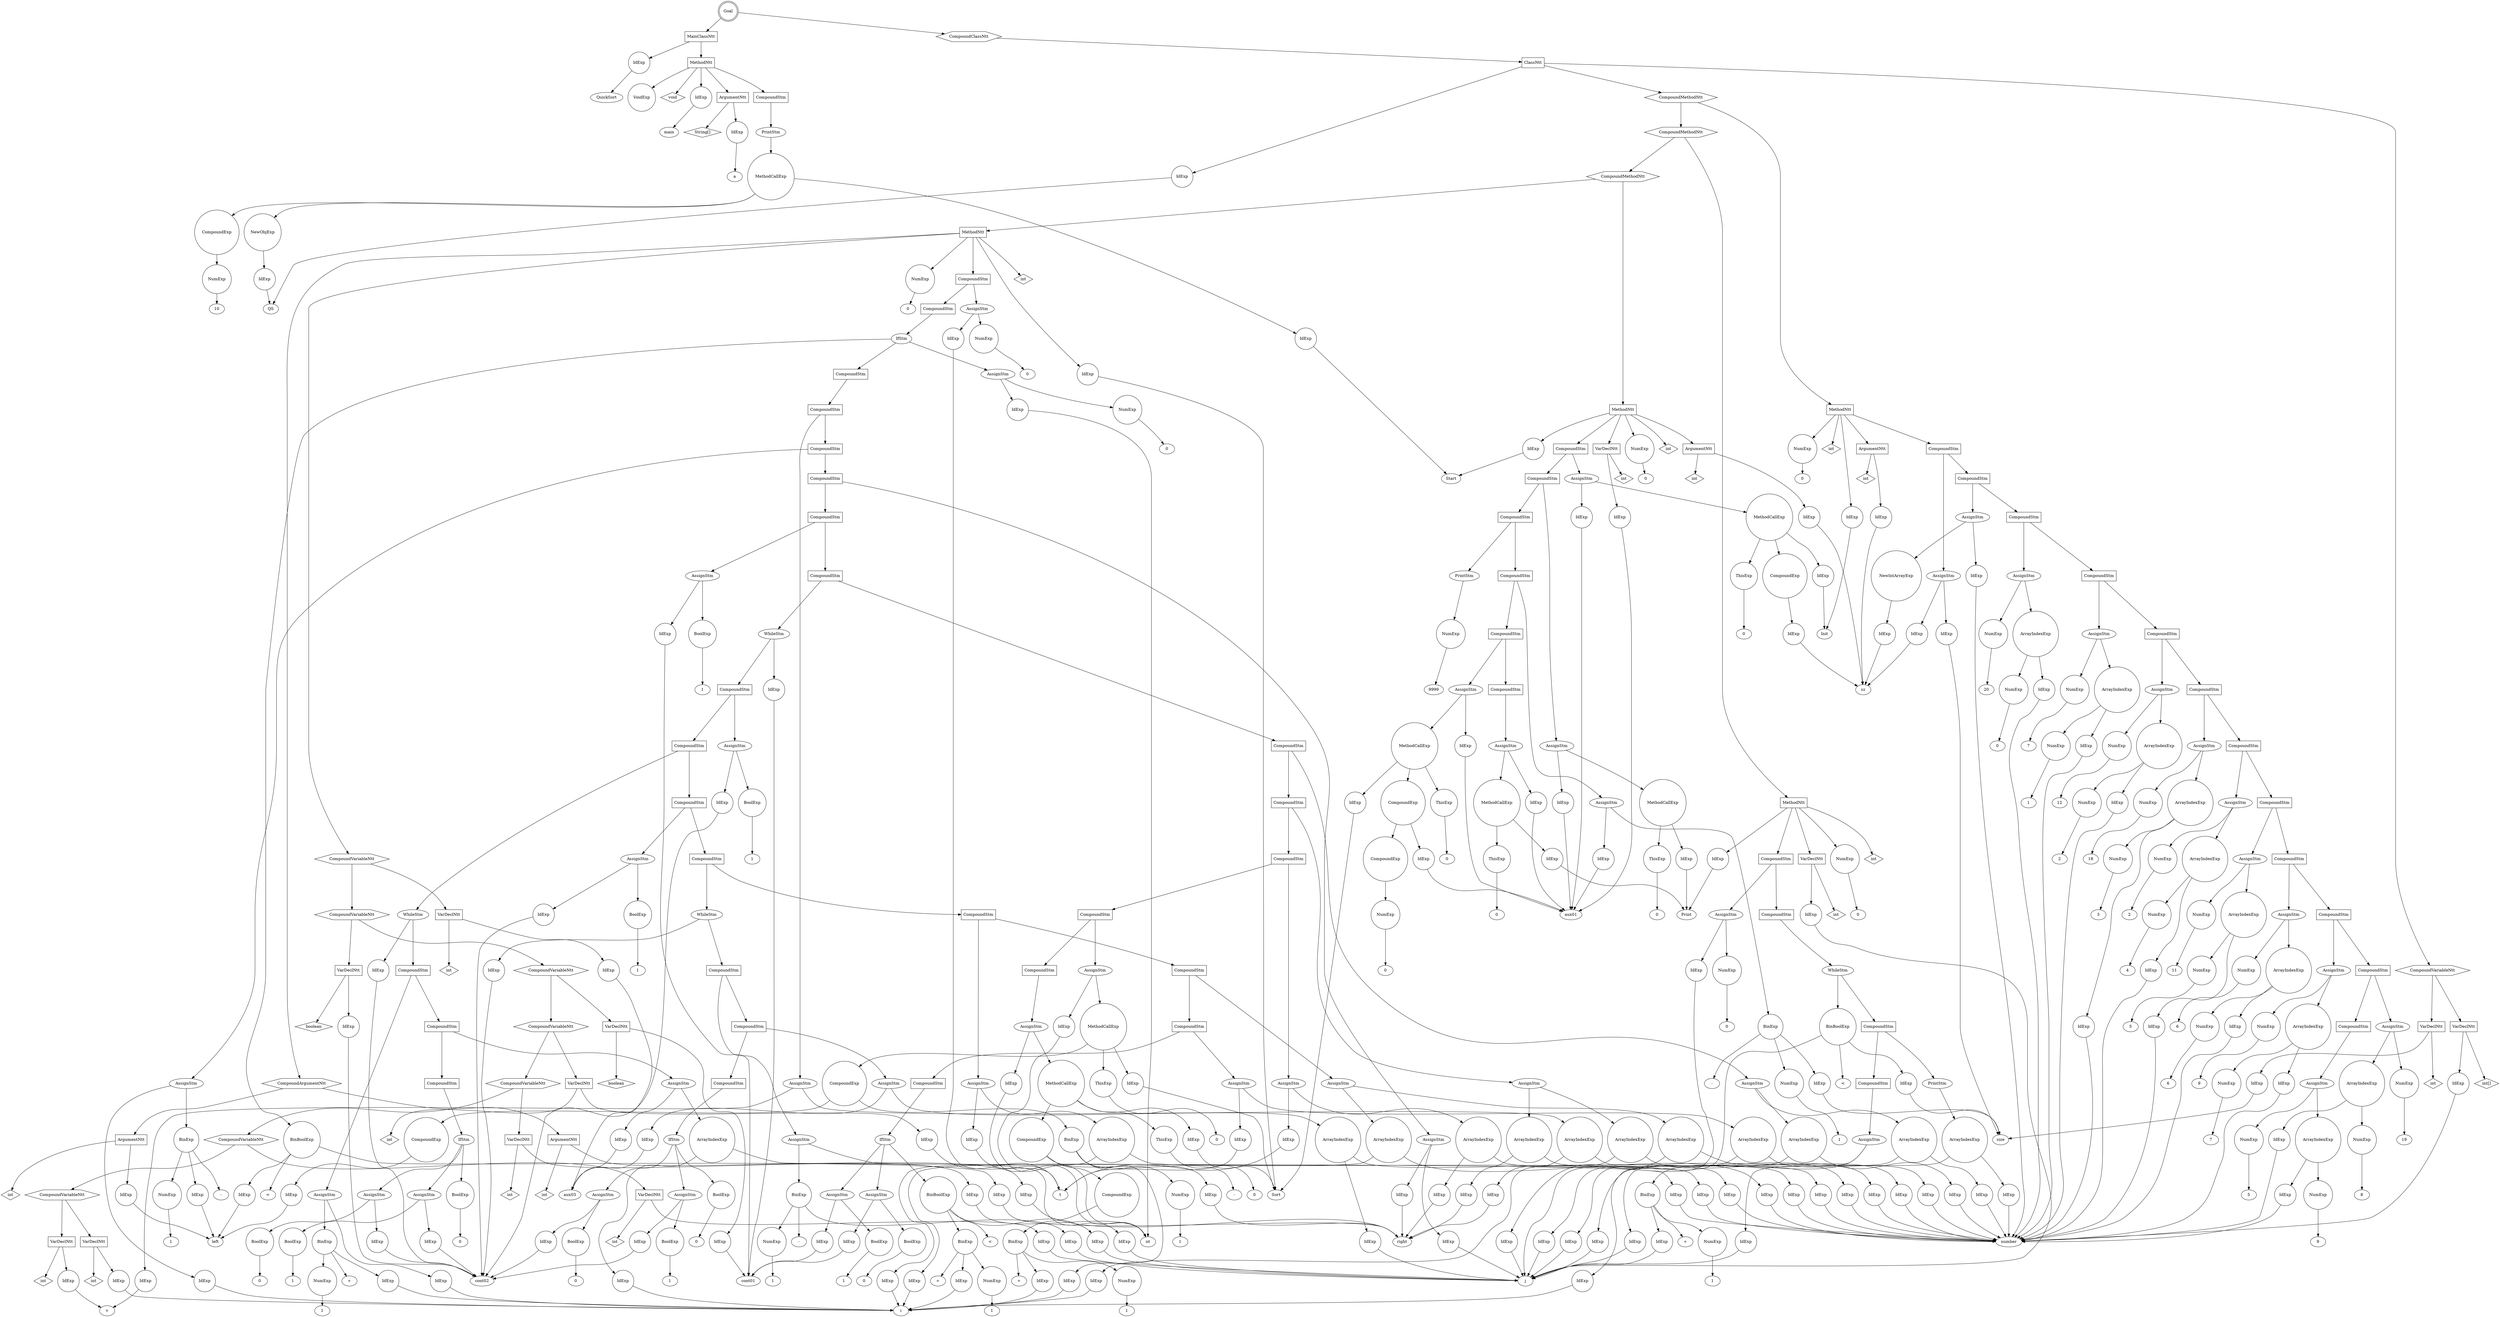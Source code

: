 digraph my_graph {
-1259300064;
-1259300064[label = "Goal", shape = "doublecircle"];
-1259300064->-1259338080;
-1259338080[label = "MainClassNtt", shape = "box"];
-1259338080->-1259337072
-1259337072[label = "IdExp", shape = "circle"];
-1259337072->-1261435440;
-1261435440[label = "QuickSort"];
-1259338080->-1250948976;
-1250948976[label = "MethodNtt", shape = "box"];
-1250948976->-1259338128;
-1259338128[label = "void", shape = "diamond" ];
-1250948976->-1259338176
-1259338176[label = "IdExp", shape = "circle"];
-1259338176->-1261435824;
-1261435824[label = "main"];
-1250948976->-1259338320;
-1259338320[label = "ArgumentNtt", shape = "box"];
-1259338320->-1259338272;
-1259338272[label = "String[]", shape = "diamond" ];
-1259338320->-1259337264
-1259337264[label = "IdExp", shape = "circle"];
-1259337264->-1261435600;
-1261435600[label = "a"];
-1250948976->-1259338032;
-1259338032[label = "CompoundStm", shape = "polygon"];
-1259338032->-1261435792;
-1261435792[label = "PrintStm", shape = "ellipse"];
-1261435792->-1259337936
-1259337936[label = "MethodCallExp", shape = "circle"];
-1259337936->-1259337504
-1259337504[label = "NewObjExp", shape = "circle"];
-1259337504->-1259337408
-1259337408[label = "IdExp", shape = "circle"];
-1259337408->-1261435664;
-1261435664[label = "QS"];
-1259337936->-1259337648
-1259337648[label = "IdExp", shape = "circle"];
-1259337648->-1261435728;
-1261435728[label = "Start"];
-1259337936->-1259337840;
-1259337840[label = "CompoundExp", shape = "circle"];
-1259337840->-1259337744
-1259337744[label = "NumExp", shape = "circle"];
-1259337744->-1259337743;
-1259337743[label = "10"];
-1250948976->-1261435888
-1261435888[label = "VoidExp", shape = "circle"];
-1259300064->-1259300016;
-1259300016[label = "CompoundClassNtt", shape = "hexagon"];
-1259300016->-1259299968;
-1259299968[label = "ClassNtt", shape = "box"];
-1259299968->-1259338608
-1259338608[label = "IdExp", shape = "circle"];
-1259338608->-1261435664;
-1261435664[label = "QS"];
-1259299968->-1259339232;
-1259339232[label = "CompoundVariableNtt", shape = "hexagon"];
-1259339232->-1259338896;
-1259338896[label = "VarDeclNtt", shape = "box"];
-1259338896->-1259338704;
-1259338704[label = "int[]", shape = "diamond" ];
-1259338896->-1259338800
-1259338800[label = "IdExp", shape = "circle"];
-1259338800->-1261435920;
-1261435920[label = "number"];
-1259339232->-1259339184;
-1259339184[label = "VarDeclNtt", shape = "box"];
-1259339184->-1259338992;
-1259338992[label = "int", shape = "diamond" ];
-1259339184->-1259339088
-1259339088[label = "IdExp", shape = "circle"];
-1259339088->-1261435984;
-1261435984[label = "size"];
-1259299968->-1259299920;
-1259299920[label = "CompoundMethodNtt", shape = "hexagon"];
-1259299920->-1259311584;
-1259311584[label = "CompoundMethodNtt", shape = "hexagon"];
-1259311584->-1259309136;
-1259309136[label = "CompoundMethodNtt", shape = "hexagon"];
-1259309136->-1250949552;
-1250949552[label = "MethodNtt", shape = "box"];
-1250949552->-1259339280;
-1259339280[label = "int", shape = "diamond" ];
-1250949552->-1259339376
-1259339376[label = "IdExp", shape = "circle"];
-1259339376->-1261435728;
-1261435728[label = "Start"];
-1250949552->-1259339664;
-1259339664[label = "ArgumentNtt", shape = "box"];
-1259339664->-1259339472;
-1259339472[label = "int", shape = "diamond" ];
-1259339664->-1259339568
-1259339568[label = "IdExp", shape = "circle"];
-1259339568->-1261436048;
-1261436048[label = "sz"];
-1250949552->-1259333808;
-1259333808[label = "VarDeclNtt", shape = "box"];
-1259333808->-1259339760;
-1259339760[label = "int", shape = "diamond" ];
-1259333808->-1259333712
-1259333712[label = "IdExp", shape = "circle"];
-1259333712->-1261436112;
-1261436112[label = "aux01"];
-1250949552->-1259331408;
-1259331408[label = "CompoundStm", shape = "polygon"];
-1259331408->-1259331360;
-1259331360[label = "CompoundStm", shape = "polygon"];
-1259331360->-1259331312;
-1259331312[label = "CompoundStm", shape = "polygon"];
-1259331312->-1259331264;
-1259331264[label = "CompoundStm", shape = "polygon"];
-1259331264->-1259331216;
-1259331216[label = "CompoundStm", shape = "polygon"];
-1259331216->-1259331168;
-1259331168[label = "CompoundStm", shape = "polygon"];
-1259331168->-1259331120;
-1259331120[label = "AssignStm", shape = "ellipse"];
-1259331120->-1259330688
-1259330688[label = "IdExp", shape = "circle"];
-1259330688->-1261436112;
-1261436112[label = "aux01"];
-1259331120->-1259331024
-1259331024[label = "MethodCallExp", shape = "circle"];
-1259331024->-1259330784
-1259330784[label = "ThisExp", shape = "circle"];
-1259330784->-1259330783;
-1259330783[label = "0"];
-1259331024->-1259330928
-1259330928[label = "IdExp", shape = "circle"];
-1259330928->-1261436240;
-1261436240[label = "Print"];
-1259331216->-1259330592;
-1259330592[label = "AssignStm", shape = "ellipse"];
-1259330592->-1259335872
-1259335872[label = "IdExp", shape = "circle"];
-1259335872->-1261436112;
-1261436112[label = "aux01"];
-1259330592->-1259336640
-1259336640[label = "MethodCallExp", shape = "circle"];
-1259336640->-1259335968
-1259335968[label = "ThisExp", shape = "circle"];
-1259335968->-1259335967;
-1259335967[label = "0"];
-1259336640->-1259336112
-1259336112[label = "IdExp", shape = "circle"];
-1259336112->-1261436336;
-1261436336[label = "Sort"];
-1259336640->-1259336544;
-1259336544[label = "CompoundExp", shape = "circle"];
-1259336544->-1259336304;
-1259336304[label = "CompoundExp", shape = "circle"];
-1259336304->-1259336208
-1259336208[label = "NumExp", shape = "circle"];
-1259336208->-1259336207;
-1259336207[label = "0"];
-1259336544->-1259336448
-1259336448[label = "IdExp", shape = "circle"];
-1259336448->-1261436112;
-1261436112[label = "aux01"];
-1259331264->-1259335776;
-1259335776[label = "AssignStm", shape = "ellipse"];
-1259335776->-1259335344
-1259335344[label = "IdExp", shape = "circle"];
-1259335344->-1261436112;
-1261436112[label = "aux01"];
-1259335776->-1259335680;
-1259335680[label = "BinExp", shape = "circle"];
-1259335680->-1259335488
-1259335488[label = "IdExp", shape = "circle"];
-1259335488->-1261435984;
-1261435984[label = "size"];
-1259335680->-1259335679;
-1259335679[label = "-" ];
-1259335680->-1259335584
-1259335584[label = "NumExp", shape = "circle"];
-1259335584->-1259335583;
-1259335583[label = "1"];
-1259331312->-1261436304;
-1261436304[label = "PrintStm", shape = "ellipse"];
-1261436304->-1259335200
-1259335200[label = "NumExp", shape = "circle"];
-1259335200->-1259335199;
-1259335199[label = "9999"];
-1259331360->-1259335152;
-1259335152[label = "AssignStm", shape = "ellipse"];
-1259335152->-1259334720
-1259334720[label = "IdExp", shape = "circle"];
-1259334720->-1261436112;
-1261436112[label = "aux01"];
-1259335152->-1259335056
-1259335056[label = "MethodCallExp", shape = "circle"];
-1259335056->-1259334816
-1259334816[label = "ThisExp", shape = "circle"];
-1259334816->-1259334815;
-1259334815[label = "0"];
-1259335056->-1259334960
-1259334960[label = "IdExp", shape = "circle"];
-1259334960->-1261436240;
-1261436240[label = "Print"];
-1259331408->-1259334624;
-1259334624[label = "AssignStm", shape = "ellipse"];
-1259334624->-1259333952
-1259333952[label = "IdExp", shape = "circle"];
-1259333952->-1261436112;
-1261436112[label = "aux01"];
-1259334624->-1259334528
-1259334528[label = "MethodCallExp", shape = "circle"];
-1259334528->-1259334048
-1259334048[label = "ThisExp", shape = "circle"];
-1259334048->-1259334047;
-1259334047[label = "0"];
-1259334528->-1259334192
-1259334192[label = "IdExp", shape = "circle"];
-1259334192->-1261436176;
-1261436176[label = "Init"];
-1259334528->-1259334432;
-1259334432[label = "CompoundExp", shape = "circle"];
-1259334432->-1259334336
-1259334336[label = "IdExp", shape = "circle"];
-1259334336->-1261436048;
-1261436048[label = "sz"];
-1250949552->-1259331456
-1259331456[label = "NumExp", shape = "circle"];
-1259331456->-1259331455;
-1259331455[label = "0"];
-1259309136->-1250950256;
-1250950256[label = "MethodNtt", shape = "box"];
-1250950256->-1259331600;
-1259331600[label = "int", shape = "diamond" ];
-1250950256->-1259331696
-1259331696[label = "IdExp", shape = "circle"];
-1259331696->-1261436336;
-1261436336[label = "Sort"];
-1250950256->-1259332320;
-1259332320[label = "CompoundArgumentNtt", shape = "hexagon"];
-1259332320->-1259331984;
-1259331984[label = "ArgumentNtt", shape = "box"];
-1259331984->-1259331792;
-1259331792[label = "int", shape = "diamond" ];
-1259331984->-1259331888
-1259331888[label = "IdExp", shape = "circle"];
-1259331888->-1261436400;
-1261436400[label = "left"];
-1259332320->-1259332272;
-1259332272[label = "ArgumentNtt", shape = "box"];
-1259332272->-1259332080;
-1259332080[label = "int", shape = "diamond" ];
-1259332272->-1259332176
-1259332176[label = "IdExp", shape = "circle"];
-1259332176->-1261436464;
-1261436464[label = "right"];
-1250950256->-1259328480;
-1259328480[label = "CompoundVariableNtt", shape = "hexagon"];
-1259328480->-1259328192;
-1259328192[label = "CompoundVariableNtt", shape = "hexagon"];
-1259328192->-1259327904;
-1259327904[label = "CompoundVariableNtt", shape = "hexagon"];
-1259327904->-1259327616;
-1259327616[label = "CompoundVariableNtt", shape = "hexagon"];
-1259327616->-1259333472;
-1259333472[label = "CompoundVariableNtt", shape = "hexagon"];
-1259333472->-1259333184;
-1259333184[label = "CompoundVariableNtt", shape = "hexagon"];
-1259333184->-1259332896;
-1259332896[label = "CompoundVariableNtt", shape = "hexagon"];
-1259332896->-1259332560;
-1259332560[label = "VarDeclNtt", shape = "box"];
-1259332560->-1259332368;
-1259332368[label = "int", shape = "diamond" ];
-1259332560->-1259332464
-1259332464[label = "IdExp", shape = "circle"];
-1259332464->-1261436528;
-1261436528[label = "v"];
-1259332896->-1259332848;
-1259332848[label = "VarDeclNtt", shape = "box"];
-1259332848->-1259332656;
-1259332656[label = "int", shape = "diamond" ];
-1259332848->-1259332752
-1259332752[label = "IdExp", shape = "circle"];
-1259332752->-1261436592;
-1261436592[label = "i"];
-1259333184->-1259333136;
-1259333136[label = "VarDeclNtt", shape = "box"];
-1259333136->-1259332944;
-1259332944[label = "int", shape = "diamond" ];
-1259333136->-1259333040
-1259333040[label = "IdExp", shape = "circle"];
-1259333040->-1261436656;
-1261436656[label = "j"];
-1259333472->-1259333424;
-1259333424[label = "VarDeclNtt", shape = "box"];
-1259333424->-1259333232;
-1259333232[label = "int", shape = "diamond" ];
-1259333424->-1259333328
-1259333328[label = "IdExp", shape = "circle"];
-1259333328->-1261436720;
-1261436720[label = "nt"];
-1259327616->-1259327568;
-1259327568[label = "VarDeclNtt", shape = "box"];
-1259327568->-1259333520;
-1259333520[label = "int", shape = "diamond" ];
-1259327568->-1259333616
-1259333616[label = "IdExp", shape = "circle"];
-1259333616->-1261436784;
-1261436784[label = "t"];
-1259327904->-1259327856;
-1259327856[label = "VarDeclNtt", shape = "box"];
-1259327856->-1259327664;
-1259327664[label = "boolean", shape = "diamond" ];
-1259327856->-1259327760
-1259327760[label = "IdExp", shape = "circle"];
-1259327760->-1261436848;
-1261436848[label = "cont01"];
-1259328192->-1259328144;
-1259328144[label = "VarDeclNtt", shape = "box"];
-1259328144->-1259327952;
-1259327952[label = "boolean", shape = "diamond" ];
-1259328144->-1259328048
-1259328048[label = "IdExp", shape = "circle"];
-1259328048->-1261436912;
-1261436912[label = "cont02"];
-1259328480->-1259328432;
-1259328432[label = "VarDeclNtt", shape = "box"];
-1259328432->-1259328240;
-1259328240[label = "int", shape = "diamond" ];
-1259328432->-1259328336
-1259328336[label = "IdExp", shape = "circle"];
-1259328336->-1261432880;
-1261432880[label = "aux03"];
-1250950256->-1259315136;
-1259315136[label = "CompoundStm", shape = "polygon"];
-1259315136->-1259315088;
-1259315088[label = "CompoundStm", shape = "polygon"];
-1259315088->-1259315040;
-1259315040[label = "IfStm", shape = "ellipse"];
-1259315040->-1259329104;
-1259329104[label = "BinBoolExp", shape = "circle"];
-1259329104->-1259328864
-1259328864[label = "IdExp", shape = "circle"];
-1259328864->-1261436400;
-1261436400[label = "left"];
-1259329104->-1259329103;
-1259329103[label = "<" ];
-1259329104->-1259329008
-1259329008[label = "IdExp", shape = "circle"];
-1259329008->-1261436464;
-1261436464[label = "right"];
-1259315040->-1259314704;
-1259314704[label = "CompoundStm", shape = "polygon"];
-1259314704->-1259314656;
-1259314656[label = "CompoundStm", shape = "polygon"];
-1259314656->-1259314608;
-1259314608[label = "CompoundStm", shape = "polygon"];
-1259314608->-1259314560;
-1259314560[label = "CompoundStm", shape = "polygon"];
-1259314560->-1259314512;
-1259314512[label = "CompoundStm", shape = "polygon"];
-1259314512->-1259314464;
-1259314464[label = "CompoundStm", shape = "polygon"];
-1259314464->-1259314416;
-1259314416[label = "CompoundStm", shape = "polygon"];
-1259314416->-1259314368;
-1259314368[label = "CompoundStm", shape = "polygon"];
-1259314368->-1259314320;
-1259314320[label = "CompoundStm", shape = "polygon"];
-1259314320->-1259314272;
-1259314272[label = "CompoundStm", shape = "polygon"];
-1259314272->-1259314224;
-1259314224[label = "CompoundStm", shape = "polygon"];
-1259314224->-1259314176;
-1259314176[label = "AssignStm", shape = "ellipse"];
-1259314176->-1259313072
-1259313072[label = "IdExp", shape = "circle"];
-1259313072->-1261436720;
-1261436720[label = "nt"];
-1259314176->-1259314080
-1259314080[label = "MethodCallExp", shape = "circle"];
-1259314080->-1259313168
-1259313168[label = "ThisExp", shape = "circle"];
-1259313168->-1259313167;
-1259313167[label = "0"];
-1259314080->-1259313312
-1259313312[label = "IdExp", shape = "circle"];
-1259313312->-1261436336;
-1261436336[label = "Sort"];
-1259314080->-1259313984;
-1259313984[label = "CompoundExp", shape = "circle"];
-1259313984->-1259313744;
-1259313744[label = "CompoundExp", shape = "circle"];
-1259313744->-1259313648;
-1259313648[label = "BinExp", shape = "circle"];
-1259313648->-1259313456
-1259313456[label = "IdExp", shape = "circle"];
-1259313456->-1261436592;
-1261436592[label = "i"];
-1259313648->-1259313647;
-1259313647[label = "+" ];
-1259313648->-1259313552
-1259313552[label = "NumExp", shape = "circle"];
-1259313552->-1259313551;
-1259313551[label = "1"];
-1259313984->-1259313888
-1259313888[label = "IdExp", shape = "circle"];
-1259313888->-1261436464;
-1261436464[label = "right"];
-1259314272->-1259312976;
-1259312976[label = "AssignStm", shape = "ellipse"];
-1259312976->-1259318016
-1259318016[label = "IdExp", shape = "circle"];
-1259318016->-1261436720;
-1261436720[label = "nt"];
-1259312976->-1259312880
-1259312880[label = "MethodCallExp", shape = "circle"];
-1259312880->-1259318112
-1259318112[label = "ThisExp", shape = "circle"];
-1259318112->-1259318111;
-1259318111[label = "0"];
-1259312880->-1259318256
-1259318256[label = "IdExp", shape = "circle"];
-1259318256->-1261436336;
-1261436336[label = "Sort"];
-1259312880->-1259312784;
-1259312784[label = "CompoundExp", shape = "circle"];
-1259312784->-1259312352;
-1259312352[label = "CompoundExp", shape = "circle"];
-1259312352->-1259312256
-1259312256[label = "IdExp", shape = "circle"];
-1259312256->-1261436400;
-1261436400[label = "left"];
-1259312784->-1259312688;
-1259312688[label = "BinExp", shape = "circle"];
-1259312688->-1259312496
-1259312496[label = "IdExp", shape = "circle"];
-1259312496->-1261436592;
-1261436592[label = "i"];
-1259312688->-1259312687;
-1259312687[label = "-" ];
-1259312688->-1259312592
-1259312592[label = "NumExp", shape = "circle"];
-1259312592->-1259312591;
-1259312591[label = "1"];
-1259314320->-1259317920;
-1259317920[label = "AssignStm", shape = "ellipse"];
-1259317920->-1259317680
-1259317680[label = "ArrayIndexExp", shape = "circle"];
-1259317680->-1259317440
-1259317440[label = "IdExp", shape = "circle"];
-1259317440->-1261435920;
-1261435920[label = "number"];
-1259317680->-1259317584
-1259317584[label = "IdExp", shape = "circle"];
-1259317584->-1261436464;
-1261436464[label = "right"];
-1259317920->-1259317824
-1259317824[label = "IdExp", shape = "circle"];
-1259317824->-1261436784;
-1261436784[label = "t"];
-1259314368->-1259317344;
-1259317344[label = "AssignStm", shape = "ellipse"];
-1259317344->-1259316864
-1259316864[label = "ArrayIndexExp", shape = "circle"];
-1259316864->-1259316624
-1259316624[label = "IdExp", shape = "circle"];
-1259316624->-1261435920;
-1261435920[label = "number"];
-1259316864->-1259316768
-1259316768[label = "IdExp", shape = "circle"];
-1259316768->-1261436592;
-1261436592[label = "i"];
-1259317344->-1259317248
-1259317248[label = "ArrayIndexExp", shape = "circle"];
-1259317248->-1259317008
-1259317008[label = "IdExp", shape = "circle"];
-1259317008->-1261435920;
-1261435920[label = "number"];
-1259317248->-1259317152
-1259317152[label = "IdExp", shape = "circle"];
-1259317152->-1261436464;
-1261436464[label = "right"];
-1259314416->-1259316528;
-1259316528[label = "AssignStm", shape = "ellipse"];
-1259316528->-1259316048
-1259316048[label = "ArrayIndexExp", shape = "circle"];
-1259316048->-1259315808
-1259315808[label = "IdExp", shape = "circle"];
-1259315808->-1261435920;
-1261435920[label = "number"];
-1259316048->-1259315952
-1259315952[label = "IdExp", shape = "circle"];
-1259315952->-1261436656;
-1261436656[label = "j"];
-1259316528->-1259316432
-1259316432[label = "ArrayIndexExp", shape = "circle"];
-1259316432->-1259316192
-1259316192[label = "IdExp", shape = "circle"];
-1259316192->-1261435920;
-1261435920[label = "number"];
-1259316432->-1259316336
-1259316336[label = "IdExp", shape = "circle"];
-1259316336->-1261436592;
-1261436592[label = "i"];
-1259314464->-1259315712;
-1259315712[label = "WhileStm", shape = "ellipse"];
-1259315712->-1259324832
-1259324832[label = "IdExp", shape = "circle"];
-1259324832->-1261436848;
-1261436848[label = "cont01"];
-1259315712->-1259315664;
-1259315664[label = "CompoundStm", shape = "polygon"];
-1259315664->-1259315616;
-1259315616[label = "CompoundStm", shape = "polygon"];
-1259315616->-1259315568;
-1259315568[label = "CompoundStm", shape = "polygon"];
-1259315568->-1259315520;
-1259315520[label = "CompoundStm", shape = "polygon"];
-1259315520->-1259315472;
-1259315472[label = "CompoundStm", shape = "polygon"];
-1259315472->-1259315424;
-1259315424[label = "CompoundStm", shape = "polygon"];
-1259315424->-1259315376;
-1259315376[label = "CompoundStm", shape = "polygon"];
-1259315376->-1259315328;
-1259315328[label = "CompoundStm", shape = "polygon"];
-1259315328->-1259315280;
-1259315280[label = "IfStm", shape = "ellipse"];
-1259315280->-1259320752;
-1259320752[label = "BinBoolExp", shape = "circle"];
-1259320752->-1259320320
-1259320320[label = "IdExp", shape = "circle"];
-1259320320->-1261436656;
-1261436656[label = "j"];
-1259320752->-1259320751;
-1259320751[label = "<" ];
-1259320752->-1259320656;
-1259320656[label = "BinExp", shape = "circle"];
-1259320656->-1259320464
-1259320464[label = "IdExp", shape = "circle"];
-1259320464->-1261436592;
-1261436592[label = "i"];
-1259320656->-1259320655;
-1259320655[label = "+" ];
-1259320656->-1259320560
-1259320560[label = "NumExp", shape = "circle"];
-1259320560->-1259320559;
-1259320559[label = "1"];
-1259315280->-1259321088;
-1259321088[label = "AssignStm", shape = "ellipse"];
-1259321088->-1259320896
-1259320896[label = "IdExp", shape = "circle"];
-1259320896->-1261436848;
-1261436848[label = "cont01"];
-1259321088->-1259320992
-1259320992[label = "BoolExp", shape = "circle"];
-1259320992->-1259320991;
-1259320991[label = "0"];
-1259315280->-1259315232;
-1259315232[label = "AssignStm", shape = "ellipse"];
-1259315232->-1259321184
-1259321184[label = "IdExp", shape = "circle"];
-1259321184->-1261436848;
-1261436848[label = "cont01"];
-1259315232->-1259321280
-1259321280[label = "BoolExp", shape = "circle"];
-1259321280->-1259321279;
-1259321279[label = "1"];
-1259315376->-1259320224;
-1259320224[label = "AssignStm", shape = "ellipse"];
-1259320224->-1259319984
-1259319984[label = "ArrayIndexExp", shape = "circle"];
-1259319984->-1259319744
-1259319744[label = "IdExp", shape = "circle"];
-1259319744->-1261435920;
-1261435920[label = "number"];
-1259319984->-1259319888
-1259319888[label = "IdExp", shape = "circle"];
-1259319888->-1261436656;
-1261436656[label = "j"];
-1259320224->-1259320128
-1259320128[label = "IdExp", shape = "circle"];
-1259320128->-1261436784;
-1261436784[label = "t"];
-1259315424->-1259319648;
-1259319648[label = "AssignStm", shape = "ellipse"];
-1259319648->-1259319168
-1259319168[label = "ArrayIndexExp", shape = "circle"];
-1259319168->-1259318928
-1259318928[label = "IdExp", shape = "circle"];
-1259318928->-1261435920;
-1261435920[label = "number"];
-1259319168->-1259319072
-1259319072[label = "IdExp", shape = "circle"];
-1259319072->-1261436592;
-1261436592[label = "i"];
-1259319648->-1259319552
-1259319552[label = "ArrayIndexExp", shape = "circle"];
-1259319552->-1259319312
-1259319312[label = "IdExp", shape = "circle"];
-1259319312->-1261435920;
-1261435920[label = "number"];
-1259319552->-1259319456
-1259319456[label = "IdExp", shape = "circle"];
-1259319456->-1261436656;
-1261436656[label = "j"];
-1259315472->-1259318832;
-1259318832[label = "AssignStm", shape = "ellipse"];
-1259318832->-1259318352
-1259318352[label = "IdExp", shape = "circle"];
-1259318352->-1261436784;
-1261436784[label = "t"];
-1259318832->-1259318736
-1259318736[label = "ArrayIndexExp", shape = "circle"];
-1259318736->-1259318496
-1259318496[label = "IdExp", shape = "circle"];
-1259318496->-1261435920;
-1261435920[label = "number"];
-1259318736->-1259318640
-1259318640[label = "IdExp", shape = "circle"];
-1259318640->-1261436592;
-1261436592[label = "i"];
-1259315520->-1259324400;
-1259324400[label = "WhileStm", shape = "ellipse"];
-1259324400->-1259321952
-1259321952[label = "IdExp", shape = "circle"];
-1259321952->-1261436912;
-1261436912[label = "cont02"];
-1259324400->-1259324352;
-1259324352[label = "CompoundStm", shape = "polygon"];
-1259324352->-1259324304;
-1259324304[label = "CompoundStm", shape = "polygon"];
-1259324304->-1259324256;
-1259324256[label = "CompoundStm", shape = "polygon"];
-1259324256->-1259324208;
-1259324208[label = "IfStm", shape = "ellipse"];
-1259324208->-1259323536
-1259323536[label = "BoolExp", shape = "circle"];
-1259323536->-1259323535;
-1259323535[label = "0"];
-1259324208->-1259323872;
-1259323872[label = "AssignStm", shape = "ellipse"];
-1259323872->-1259323680
-1259323680[label = "IdExp", shape = "circle"];
-1259323680->-1261436912;
-1261436912[label = "cont02"];
-1259323872->-1259323776
-1259323776[label = "BoolExp", shape = "circle"];
-1259323776->-1259323775;
-1259323775[label = "0"];
-1259324208->-1259324160;
-1259324160[label = "AssignStm", shape = "ellipse"];
-1259324160->-1259323968
-1259323968[label = "IdExp", shape = "circle"];
-1259323968->-1261436912;
-1261436912[label = "cont02"];
-1259324160->-1259324064
-1259324064[label = "BoolExp", shape = "circle"];
-1259324064->-1259324063;
-1259324063[label = "1"];
-1259324304->-1259323104;
-1259323104[label = "AssignStm", shape = "ellipse"];
-1259323104->-1259322624
-1259322624[label = "IdExp", shape = "circle"];
-1259322624->-1261432880;
-1261432880[label = "aux03"];
-1259323104->-1259323008
-1259323008[label = "ArrayIndexExp", shape = "circle"];
-1259323008->-1259322768
-1259322768[label = "IdExp", shape = "circle"];
-1259322768->-1261435920;
-1261435920[label = "number"];
-1259323008->-1259322912
-1259322912[label = "IdExp", shape = "circle"];
-1259322912->-1261436656;
-1261436656[label = "j"];
-1259324352->-1259322528;
-1259322528[label = "AssignStm", shape = "ellipse"];
-1259322528->-1259322096
-1259322096[label = "IdExp", shape = "circle"];
-1259322096->-1261436656;
-1261436656[label = "j"];
-1259322528->-1259322432;
-1259322432[label = "BinExp", shape = "circle"];
-1259322432->-1259322240
-1259322240[label = "IdExp", shape = "circle"];
-1259322240->-1261436656;
-1261436656[label = "j"];
-1259322432->-1259322431;
-1259322431[label = "-" ];
-1259322432->-1259322336
-1259322336[label = "NumExp", shape = "circle"];
-1259322336->-1259322335;
-1259322335[label = "1"];
-1259315568->-1259321856;
-1259321856[label = "AssignStm", shape = "ellipse"];
-1259321856->-1259321664
-1259321664[label = "IdExp", shape = "circle"];
-1259321664->-1261436912;
-1261436912[label = "cont02"];
-1259321856->-1259321760
-1259321760[label = "BoolExp", shape = "circle"];
-1259321760->-1259321759;
-1259321759[label = "1"];
-1259315616->-1259321568;
-1259321568[label = "WhileStm", shape = "ellipse"];
-1259321568->-1259325264
-1259325264[label = "IdExp", shape = "circle"];
-1259325264->-1261436912;
-1261436912[label = "cont02"];
-1259321568->-1259321520;
-1259321520[label = "CompoundStm", shape = "polygon"];
-1259321520->-1259321472;
-1259321472[label = "CompoundStm", shape = "polygon"];
-1259321472->-1259321424;
-1259321424[label = "CompoundStm", shape = "polygon"];
-1259321424->-1259321376;
-1259321376[label = "IfStm", shape = "ellipse"];
-1259321376->-1259326848
-1259326848[label = "BoolExp", shape = "circle"];
-1259326848->-1259326847;
-1259326847[label = "0"];
-1259321376->-1259327184;
-1259327184[label = "AssignStm", shape = "ellipse"];
-1259327184->-1259326992
-1259326992[label = "IdExp", shape = "circle"];
-1259326992->-1261436912;
-1261436912[label = "cont02"];
-1259327184->-1259327088
-1259327088[label = "BoolExp", shape = "circle"];
-1259327088->-1259327087;
-1259327087[label = "0"];
-1259321376->-1259327472;
-1259327472[label = "AssignStm", shape = "ellipse"];
-1259327472->-1259327280
-1259327280[label = "IdExp", shape = "circle"];
-1259327280->-1261436912;
-1261436912[label = "cont02"];
-1259327472->-1259327376
-1259327376[label = "BoolExp", shape = "circle"];
-1259327376->-1259327375;
-1259327375[label = "1"];
-1259321472->-1259326416;
-1259326416[label = "AssignStm", shape = "ellipse"];
-1259326416->-1259325936
-1259325936[label = "IdExp", shape = "circle"];
-1259325936->-1261432880;
-1261432880[label = "aux03"];
-1259326416->-1259326320
-1259326320[label = "ArrayIndexExp", shape = "circle"];
-1259326320->-1259326080
-1259326080[label = "IdExp", shape = "circle"];
-1259326080->-1261435920;
-1261435920[label = "number"];
-1259326320->-1259326224
-1259326224[label = "IdExp", shape = "circle"];
-1259326224->-1261436592;
-1261436592[label = "i"];
-1259321520->-1259325840;
-1259325840[label = "AssignStm", shape = "ellipse"];
-1259325840->-1259325408
-1259325408[label = "IdExp", shape = "circle"];
-1259325408->-1261436592;
-1261436592[label = "i"];
-1259325840->-1259325744;
-1259325744[label = "BinExp", shape = "circle"];
-1259325744->-1259325552
-1259325552[label = "IdExp", shape = "circle"];
-1259325552->-1261436592;
-1261436592[label = "i"];
-1259325744->-1259325743;
-1259325743[label = "+" ];
-1259325744->-1259325648
-1259325648[label = "NumExp", shape = "circle"];
-1259325648->-1259325647;
-1259325647[label = "1"];
-1259315664->-1259325168;
-1259325168[label = "AssignStm", shape = "ellipse"];
-1259325168->-1259324976
-1259324976[label = "IdExp", shape = "circle"];
-1259324976->-1261436912;
-1261436912[label = "cont02"];
-1259325168->-1259325072
-1259325072[label = "BoolExp", shape = "circle"];
-1259325072->-1259325071;
-1259325071[label = "1"];
-1259314512->-1259324736;
-1259324736[label = "AssignStm", shape = "ellipse"];
-1259324736->-1259324544
-1259324544[label = "IdExp", shape = "circle"];
-1259324544->-1261436848;
-1261436848[label = "cont01"];
-1259324736->-1259324640
-1259324640[label = "BoolExp", shape = "circle"];
-1259324640->-1259324639;
-1259324639[label = "1"];
-1259314560->-1259324448;
-1259324448[label = "AssignStm", shape = "ellipse"];
-1259324448->-1259330352
-1259330352[label = "IdExp", shape = "circle"];
-1259330352->-1261436656;
-1261436656[label = "j"];
-1259324448->-1259330496
-1259330496[label = "IdExp", shape = "circle"];
-1259330496->-1261436464;
-1261436464[label = "right"];
-1259314608->-1259330256;
-1259330256[label = "AssignStm", shape = "ellipse"];
-1259330256->-1259329824
-1259329824[label = "IdExp", shape = "circle"];
-1259329824->-1261436592;
-1261436592[label = "i"];
-1259330256->-1259330160;
-1259330160[label = "BinExp", shape = "circle"];
-1259330160->-1259329968
-1259329968[label = "IdExp", shape = "circle"];
-1259329968->-1261436400;
-1261436400[label = "left"];
-1259330160->-1259330159;
-1259330159[label = "-" ];
-1259330160->-1259330064
-1259330064[label = "NumExp", shape = "circle"];
-1259330064->-1259330063;
-1259330063[label = "1"];
-1259314656->-1259329728;
-1259329728[label = "AssignStm", shape = "ellipse"];
-1259329728->-1259329248
-1259329248[label = "IdExp", shape = "circle"];
-1259329248->-1261436528;
-1261436528[label = "v"];
-1259329728->-1259329632
-1259329632[label = "ArrayIndexExp", shape = "circle"];
-1259329632->-1259329392
-1259329392[label = "IdExp", shape = "circle"];
-1259329392->-1261435920;
-1261435920[label = "number"];
-1259329632->-1259329536
-1259329536[label = "IdExp", shape = "circle"];
-1259329536->-1261436464;
-1261436464[label = "right"];
-1259315040->-1259314992;
-1259314992[label = "AssignStm", shape = "ellipse"];
-1259314992->-1259314800
-1259314800[label = "IdExp", shape = "circle"];
-1259314800->-1261436720;
-1261436720[label = "nt"];
-1259314992->-1259314896
-1259314896[label = "NumExp", shape = "circle"];
-1259314896->-1259314895;
-1259314895[label = "0"];
-1259315136->-1259328768;
-1259328768[label = "AssignStm", shape = "ellipse"];
-1259328768->-1259328576
-1259328576[label = "IdExp", shape = "circle"];
-1259328576->-1261436784;
-1261436784[label = "t"];
-1259328768->-1259328672
-1259328672[label = "NumExp", shape = "circle"];
-1259328672->-1259328671;
-1259328671[label = "0"];
-1250950256->-1259315184
-1259315184[label = "NumExp", shape = "circle"];
-1259315184->-1259315183;
-1259315183[label = "0"];
-1259311584->-1250950320;
-1250950320[label = "MethodNtt", shape = "box"];
-1250950320->-1259309184;
-1259309184[label = "int", shape = "diamond" ];
-1250950320->-1259309280
-1259309280[label = "IdExp", shape = "circle"];
-1259309280->-1261436240;
-1261436240[label = "Print"];
-1250950320->-1259309568;
-1259309568[label = "VarDeclNtt", shape = "box"];
-1259309568->-1259309376;
-1259309376[label = "int", shape = "diamond" ];
-1259309568->-1259309472
-1259309472[label = "IdExp", shape = "circle"];
-1259309472->-1261436656;
-1261436656[label = "j"];
-1250950320->-1259311440;
-1259311440[label = "CompoundStm", shape = "polygon"];
-1259311440->-1259311392;
-1259311392[label = "CompoundStm", shape = "polygon"];
-1259311392->-1259311344;
-1259311344[label = "WhileStm", shape = "ellipse"];
-1259311344->-1259310240;
-1259310240[label = "BinBoolExp", shape = "circle"];
-1259310240->-1259310000
-1259310000[label = "IdExp", shape = "circle"];
-1259310000->-1261436656;
-1261436656[label = "j"];
-1259310240->-1259310239;
-1259310239[label = "<" ];
-1259310240->-1259310144
-1259310144[label = "IdExp", shape = "circle"];
-1259310144->-1261435984;
-1261435984[label = "size"];
-1259311344->-1259311296;
-1259311296[label = "CompoundStm", shape = "polygon"];
-1259311296->-1259311248;
-1259311248[label = "CompoundStm", shape = "polygon"];
-1259311248->-1259311200;
-1259311200[label = "AssignStm", shape = "ellipse"];
-1259311200->-1259310768
-1259310768[label = "IdExp", shape = "circle"];
-1259310768->-1261436656;
-1261436656[label = "j"];
-1259311200->-1259311104;
-1259311104[label = "BinExp", shape = "circle"];
-1259311104->-1259310912
-1259310912[label = "IdExp", shape = "circle"];
-1259310912->-1261436656;
-1261436656[label = "j"];
-1259311104->-1259311103;
-1259311103[label = "+" ];
-1259311104->-1259311008
-1259311008[label = "NumExp", shape = "circle"];
-1259311008->-1259311007;
-1259311007[label = "1"];
-1259311296->-1261432944;
-1261432944[label = "PrintStm", shape = "ellipse"];
-1261432944->-1259310624
-1259310624[label = "ArrayIndexExp", shape = "circle"];
-1259310624->-1259310384
-1259310384[label = "IdExp", shape = "circle"];
-1259310384->-1261435920;
-1261435920[label = "number"];
-1259310624->-1259310528
-1259310528[label = "IdExp", shape = "circle"];
-1259310528->-1261436656;
-1261436656[label = "j"];
-1259311440->-1259309904;
-1259309904[label = "AssignStm", shape = "ellipse"];
-1259309904->-1259309712
-1259309712[label = "IdExp", shape = "circle"];
-1259309712->-1261436656;
-1261436656[label = "j"];
-1259309904->-1259309808
-1259309808[label = "NumExp", shape = "circle"];
-1259309808->-1259309807;
-1259309807[label = "0"];
-1250950320->-1259311488
-1259311488[label = "NumExp", shape = "circle"];
-1259311488->-1259311487;
-1259311487[label = "0"];
-1259299920->-1250950384;
-1250950384[label = "MethodNtt", shape = "box"];
-1250950384->-1259311632;
-1259311632[label = "int", shape = "diamond" ];
-1250950384->-1259311728
-1259311728[label = "IdExp", shape = "circle"];
-1259311728->-1261436176;
-1261436176[label = "Init"];
-1250950384->-1259312016;
-1259312016[label = "ArgumentNtt", shape = "box"];
-1259312016->-1259311824;
-1259311824[label = "int", shape = "diamond" ];
-1259312016->-1259311920
-1259311920[label = "IdExp", shape = "circle"];
-1259311920->-1261436048;
-1261436048[label = "sz"];
-1250950384->-1259305920;
-1259305920[label = "CompoundStm", shape = "polygon"];
-1259305920->-1259305872;
-1259305872[label = "CompoundStm", shape = "polygon"];
-1259305872->-1259305824;
-1259305824[label = "CompoundStm", shape = "polygon"];
-1259305824->-1259305776;
-1259305776[label = "CompoundStm", shape = "polygon"];
-1259305776->-1259305728;
-1259305728[label = "CompoundStm", shape = "polygon"];
-1259305728->-1259305680;
-1259305680[label = "CompoundStm", shape = "polygon"];
-1259305680->-1259305632;
-1259305632[label = "CompoundStm", shape = "polygon"];
-1259305632->-1259305584;
-1259305584[label = "CompoundStm", shape = "polygon"];
-1259305584->-1259305536;
-1259305536[label = "CompoundStm", shape = "polygon"];
-1259305536->-1259305488;
-1259305488[label = "CompoundStm", shape = "polygon"];
-1259305488->-1259305440;
-1259305440[label = "CompoundStm", shape = "polygon"];
-1259305440->-1259305392;
-1259305392[label = "CompoundStm", shape = "polygon"];
-1259305392->-1259305344;
-1259305344[label = "AssignStm", shape = "ellipse"];
-1259305344->-1259305152
-1259305152[label = "ArrayIndexExp", shape = "circle"];
-1259305152->-1259304960
-1259304960[label = "IdExp", shape = "circle"];
-1259304960->-1261435920;
-1261435920[label = "number"];
-1259305152->-1259305056
-1259305056[label = "NumExp", shape = "circle"];
-1259305056->-1259305055;
-1259305055[label = "9"];
-1259305344->-1259305248
-1259305248[label = "NumExp", shape = "circle"];
-1259305248->-1259305247;
-1259305247[label = "5"];
-1259305440->-1259304864;
-1259304864[label = "AssignStm", shape = "ellipse"];
-1259304864->-1259304672
-1259304672[label = "ArrayIndexExp", shape = "circle"];
-1259304672->-1259304480
-1259304480[label = "IdExp", shape = "circle"];
-1259304480->-1261435920;
-1261435920[label = "number"];
-1259304672->-1259304576
-1259304576[label = "NumExp", shape = "circle"];
-1259304576->-1259304575;
-1259304575[label = "8"];
-1259304864->-1259304768
-1259304768[label = "NumExp", shape = "circle"];
-1259304768->-1259304767;
-1259304767[label = "19"];
-1259305488->-1259304384;
-1259304384[label = "AssignStm", shape = "ellipse"];
-1259304384->-1259304192
-1259304192[label = "ArrayIndexExp", shape = "circle"];
-1259304192->-1259304000
-1259304000[label = "IdExp", shape = "circle"];
-1259304000->-1261435920;
-1261435920[label = "number"];
-1259304192->-1259304096
-1259304096[label = "NumExp", shape = "circle"];
-1259304096->-1259304095;
-1259304095[label = "7"];
-1259304384->-1259304288
-1259304288[label = "NumExp", shape = "circle"];
-1259304288->-1259304287;
-1259304287[label = "9"];
-1259305536->-1259303904;
-1259303904[label = "AssignStm", shape = "ellipse"];
-1259303904->-1259303712
-1259303712[label = "ArrayIndexExp", shape = "circle"];
-1259303712->-1259303520
-1259303520[label = "IdExp", shape = "circle"];
-1259303520->-1261435920;
-1261435920[label = "number"];
-1259303712->-1259303616
-1259303616[label = "NumExp", shape = "circle"];
-1259303616->-1259303615;
-1259303615[label = "6"];
-1259303904->-1259303808
-1259303808[label = "NumExp", shape = "circle"];
-1259303808->-1259303807;
-1259303807[label = "6"];
-1259305584->-1259303424;
-1259303424[label = "AssignStm", shape = "ellipse"];
-1259303424->-1259303232
-1259303232[label = "ArrayIndexExp", shape = "circle"];
-1259303232->-1259303040
-1259303040[label = "IdExp", shape = "circle"];
-1259303040->-1261435920;
-1261435920[label = "number"];
-1259303232->-1259303136
-1259303136[label = "NumExp", shape = "circle"];
-1259303136->-1259303135;
-1259303135[label = "5"];
-1259303424->-1259303328
-1259303328[label = "NumExp", shape = "circle"];
-1259303328->-1259303327;
-1259303327[label = "11"];
-1259305632->-1259302944;
-1259302944[label = "AssignStm", shape = "ellipse"];
-1259302944->-1259308896
-1259308896[label = "ArrayIndexExp", shape = "circle"];
-1259308896->-1259308704
-1259308704[label = "IdExp", shape = "circle"];
-1259308704->-1261435920;
-1261435920[label = "number"];
-1259308896->-1259308800
-1259308800[label = "NumExp", shape = "circle"];
-1259308800->-1259308799;
-1259308799[label = "4"];
-1259302944->-1259308992
-1259308992[label = "NumExp", shape = "circle"];
-1259308992->-1259308991;
-1259308991[label = "2"];
-1259305680->-1259308608;
-1259308608[label = "AssignStm", shape = "ellipse"];
-1259308608->-1259308416
-1259308416[label = "ArrayIndexExp", shape = "circle"];
-1259308416->-1259308224
-1259308224[label = "IdExp", shape = "circle"];
-1259308224->-1261435920;
-1261435920[label = "number"];
-1259308416->-1259308320
-1259308320[label = "NumExp", shape = "circle"];
-1259308320->-1259308319;
-1259308319[label = "3"];
-1259308608->-1259308512
-1259308512[label = "NumExp", shape = "circle"];
-1259308512->-1259308511;
-1259308511[label = "18"];
-1259305728->-1259308128;
-1259308128[label = "AssignStm", shape = "ellipse"];
-1259308128->-1259307936
-1259307936[label = "ArrayIndexExp", shape = "circle"];
-1259307936->-1259307744
-1259307744[label = "IdExp", shape = "circle"];
-1259307744->-1261435920;
-1261435920[label = "number"];
-1259307936->-1259307840
-1259307840[label = "NumExp", shape = "circle"];
-1259307840->-1259307839;
-1259307839[label = "2"];
-1259308128->-1259308032
-1259308032[label = "NumExp", shape = "circle"];
-1259308032->-1259308031;
-1259308031[label = "12"];
-1259305776->-1259307648;
-1259307648[label = "AssignStm", shape = "ellipse"];
-1259307648->-1259307456
-1259307456[label = "ArrayIndexExp", shape = "circle"];
-1259307456->-1259307264
-1259307264[label = "IdExp", shape = "circle"];
-1259307264->-1261435920;
-1261435920[label = "number"];
-1259307456->-1259307360
-1259307360[label = "NumExp", shape = "circle"];
-1259307360->-1259307359;
-1259307359[label = "1"];
-1259307648->-1259307552
-1259307552[label = "NumExp", shape = "circle"];
-1259307552->-1259307551;
-1259307551[label = "7"];
-1259305824->-1259307168;
-1259307168[label = "AssignStm", shape = "ellipse"];
-1259307168->-1259306976
-1259306976[label = "ArrayIndexExp", shape = "circle"];
-1259306976->-1259306784
-1259306784[label = "IdExp", shape = "circle"];
-1259306784->-1261435920;
-1261435920[label = "number"];
-1259306976->-1259306880
-1259306880[label = "NumExp", shape = "circle"];
-1259306880->-1259306879;
-1259306879[label = "0"];
-1259307168->-1259307072
-1259307072[label = "NumExp", shape = "circle"];
-1259307072->-1259307071;
-1259307071[label = "20"];
-1259305872->-1259306688;
-1259306688[label = "AssignStm", shape = "ellipse"];
-1259306688->-1259306352
-1259306352[label = "IdExp", shape = "circle"];
-1259306352->-1261435920;
-1261435920[label = "number"];
-1259306688->-1259306592
-1259306592[label = "NewIntArrayExp", shape = "circle"];
-1259306592->-1259306496
-1259306496[label = "IdExp", shape = "circle"];
-1259306496->-1261436048;
-1261436048[label = "sz"];
-1259305920->-1259306256;
-1259306256[label = "AssignStm", shape = "ellipse"];
-1259306256->-1259306016
-1259306016[label = "IdExp", shape = "circle"];
-1259306016->-1261435984;
-1261435984[label = "size"];
-1259306256->-1259306160
-1259306160[label = "IdExp", shape = "circle"];
-1259306160->-1261436048;
-1261436048[label = "sz"];
-1250950384->-1259305968
-1259305968[label = "NumExp", shape = "circle"];
-1259305968->-1259305967;
-1259305967[label = "0"];

}